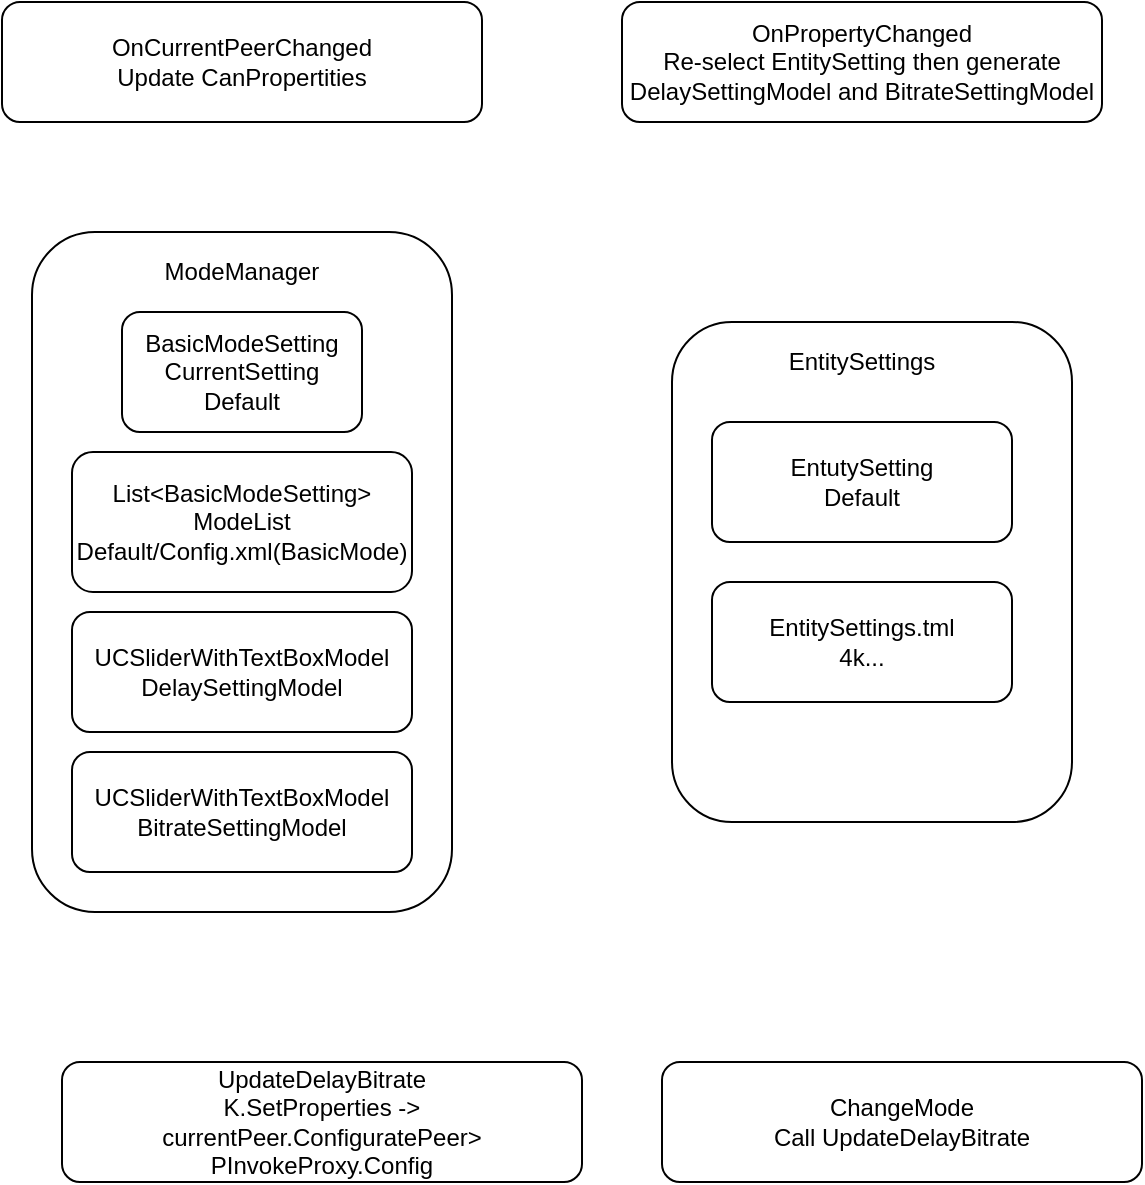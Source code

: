 <mxfile version="13.7.9" type="device"><diagram id="gRHHKcEjX34YmXQIxnFh" name="Page-1"><mxGraphModel dx="1326" dy="806" grid="1" gridSize="10" guides="1" tooltips="1" connect="1" arrows="1" fold="1" page="1" pageScale="1" pageWidth="850" pageHeight="1100" math="0" shadow="0"><root><mxCell id="0"/><mxCell id="1" parent="0"/><mxCell id="lgMCcnsYAtbB3NYaGJZe-6" value="" style="group" vertex="1" connectable="0" parent="1"><mxGeometry x="485" y="210" width="200" height="250" as="geometry"/></mxCell><mxCell id="lgMCcnsYAtbB3NYaGJZe-3" value="" style="rounded=1;whiteSpace=wrap;html=1;" vertex="1" parent="lgMCcnsYAtbB3NYaGJZe-6"><mxGeometry width="200" height="250" as="geometry"/></mxCell><mxCell id="lgMCcnsYAtbB3NYaGJZe-1" value="EntutySetting&lt;br&gt;Default" style="rounded=1;whiteSpace=wrap;html=1;" vertex="1" parent="lgMCcnsYAtbB3NYaGJZe-6"><mxGeometry x="20" y="50" width="150" height="60" as="geometry"/></mxCell><mxCell id="lgMCcnsYAtbB3NYaGJZe-2" value="EntitySettings.tml&lt;br&gt;4k..." style="rounded=1;whiteSpace=wrap;html=1;" vertex="1" parent="lgMCcnsYAtbB3NYaGJZe-6"><mxGeometry x="20" y="130" width="150" height="60" as="geometry"/></mxCell><mxCell id="lgMCcnsYAtbB3NYaGJZe-4" value="&lt;span&gt;EntitySettings&lt;/span&gt;" style="text;html=1;strokeColor=none;fillColor=none;align=center;verticalAlign=middle;whiteSpace=wrap;rounded=0;" vertex="1" parent="lgMCcnsYAtbB3NYaGJZe-6"><mxGeometry x="50" y="10" width="90" height="20" as="geometry"/></mxCell><mxCell id="lgMCcnsYAtbB3NYaGJZe-13" value="" style="group" vertex="1" connectable="0" parent="1"><mxGeometry x="165" y="165" width="210" height="340" as="geometry"/></mxCell><mxCell id="lgMCcnsYAtbB3NYaGJZe-7" value="" style="rounded=1;whiteSpace=wrap;html=1;" vertex="1" parent="lgMCcnsYAtbB3NYaGJZe-13"><mxGeometry width="210" height="340" as="geometry"/></mxCell><mxCell id="lgMCcnsYAtbB3NYaGJZe-8" value="BasicModeSetting&lt;br&gt;CurrentSetting&lt;br&gt;Default" style="rounded=1;whiteSpace=wrap;html=1;" vertex="1" parent="lgMCcnsYAtbB3NYaGJZe-13"><mxGeometry x="45" y="40" width="120" height="60" as="geometry"/></mxCell><mxCell id="lgMCcnsYAtbB3NYaGJZe-9" value="UCSliderWithTextBoxModel&lt;br&gt;DelaySettingModel" style="rounded=1;whiteSpace=wrap;html=1;" vertex="1" parent="lgMCcnsYAtbB3NYaGJZe-13"><mxGeometry x="20" y="190" width="170" height="60" as="geometry"/></mxCell><mxCell id="lgMCcnsYAtbB3NYaGJZe-10" value="UCSliderWithTextBoxModel&lt;br&gt;BitrateSettingModel" style="rounded=1;whiteSpace=wrap;html=1;" vertex="1" parent="lgMCcnsYAtbB3NYaGJZe-13"><mxGeometry x="20" y="260" width="170" height="60" as="geometry"/></mxCell><mxCell id="lgMCcnsYAtbB3NYaGJZe-11" value="&lt;span style=&quot;color: rgba(0 , 0 , 0 , 0) ; font-family: monospace ; font-size: 0px&quot;&gt;%3CmxGraphModel%3E%3Croot%3E%3CmxCell%20id%3D%220%22%2F%3E%3CmxCell%20id%3D%221%22%20parent%3D%220%22%2F%3E%3CmxCell%20id%3D%222%22%20value%3D%22UCSliderWithTextBoxModel%26lt%3Bbr%26gt%3BBitrateSettingModel%22%20style%3D%22rounded%3D1%3BwhiteSpace%3Dwrap%3Bhtml%3D1%3B%22%20vertex%3D%221%22%20parent%3D%221%22%3E%3CmxGeometry%20x%3D%22230%22%20y%3D%22390%22%20width%3D%22170%22%20height%3D%2260%22%20as%3D%22geometry%22%2F%3E%3C%2FmxCell%3E%3C%2Froot%3E%3C%2FmxGraphModel%3E&lt;/span&gt;List&amp;lt;BasicModeSetting&amp;gt;&lt;br&gt;ModeList&lt;br&gt;Default/Config.xml(BasicMode)" style="rounded=1;whiteSpace=wrap;html=1;" vertex="1" parent="lgMCcnsYAtbB3NYaGJZe-13"><mxGeometry x="20" y="110" width="170" height="70" as="geometry"/></mxCell><mxCell id="lgMCcnsYAtbB3NYaGJZe-12" value="ModeManager" style="text;html=1;strokeColor=none;fillColor=none;align=center;verticalAlign=middle;whiteSpace=wrap;rounded=0;" vertex="1" parent="lgMCcnsYAtbB3NYaGJZe-13"><mxGeometry x="60" y="10" width="90" height="20" as="geometry"/></mxCell><mxCell id="lgMCcnsYAtbB3NYaGJZe-15" value="OnCurrentPeerChanged&lt;br&gt;Update CanPropertities" style="rounded=1;whiteSpace=wrap;html=1;" vertex="1" parent="1"><mxGeometry x="150" y="50" width="240" height="60" as="geometry"/></mxCell><mxCell id="lgMCcnsYAtbB3NYaGJZe-16" value="OnPropertyChanged&lt;br&gt;Re-select EntitySetting then generate DelaySettingModel and BitrateSettingModel" style="rounded=1;whiteSpace=wrap;html=1;" vertex="1" parent="1"><mxGeometry x="460" y="50" width="240" height="60" as="geometry"/></mxCell><mxCell id="lgMCcnsYAtbB3NYaGJZe-17" value="ChangeMode&lt;br&gt;Call UpdateDelayBitrate" style="rounded=1;whiteSpace=wrap;html=1;" vertex="1" parent="1"><mxGeometry x="480" y="580" width="240" height="60" as="geometry"/></mxCell><mxCell id="lgMCcnsYAtbB3NYaGJZe-18" value="UpdateDelayBitrate&lt;br&gt;K.SetProperties -&amp;gt; currentPeer.ConfiguratePeer&amp;gt;&lt;br&gt;PInvokeProxy.Config" style="rounded=1;whiteSpace=wrap;html=1;" vertex="1" parent="1"><mxGeometry x="180" y="580" width="260" height="60" as="geometry"/></mxCell></root></mxGraphModel></diagram></mxfile>